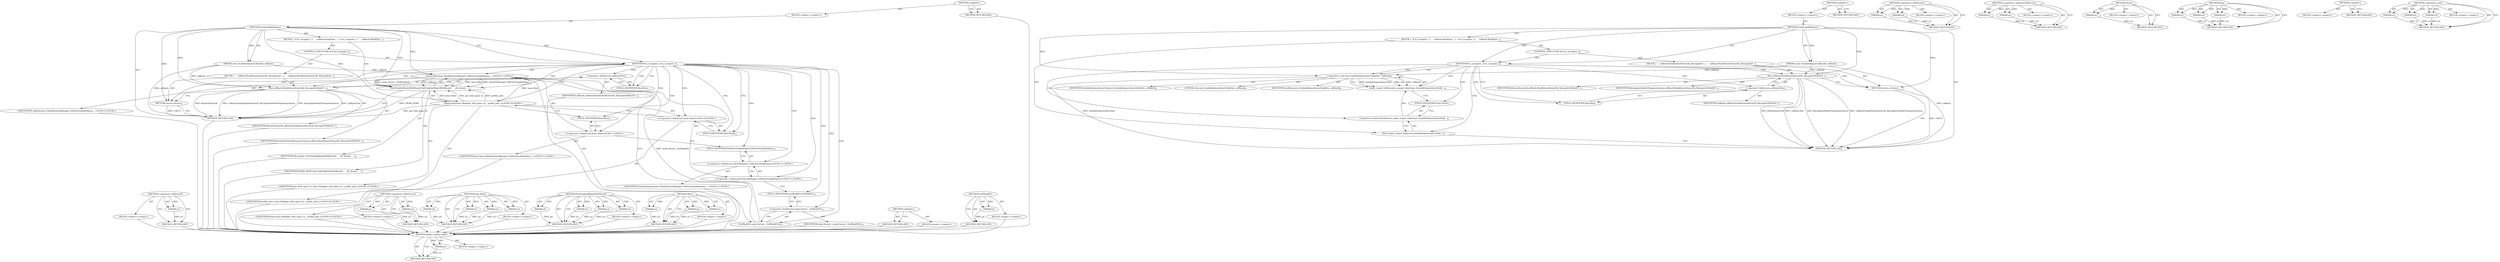 digraph "GetWeakPtr" {
vulnerable_68 [label=<(METHOD,make_scoped_refptr)>];
vulnerable_69 [label=<(PARAM,p1)>];
vulnerable_70 [label=<(BLOCK,&lt;empty&gt;,&lt;empty&gt;)>];
vulnerable_71 [label=<(METHOD_RETURN,ANY)>];
vulnerable_6 [label=<(METHOD,&lt;global&gt;)<SUB>1</SUB>>];
vulnerable_7 [label=<(BLOCK,&lt;empty&gt;,&lt;empty&gt;)<SUB>1</SUB>>];
vulnerable_8 [label=<(METHOD,GetAvailableSpace)<SUB>1</SUB>>];
vulnerable_9 [label=<(PARAM,const AvailableSpaceCallback&amp; callback)<SUB>1</SUB>>];
vulnerable_10 [label=<(BLOCK,{
  if (is_incognito_) {
     callback.Run(kQuo...,{
  if (is_incognito_) {
     callback.Run(kQuo...)<SUB>1</SUB>>];
vulnerable_11 [label=<(CONTROL_STRUCTURE,IF,if (is_incognito_))<SUB>2</SUB>>];
vulnerable_12 [label=<(IDENTIFIER,is_incognito_,if (is_incognito_))<SUB>2</SUB>>];
vulnerable_13 [label=<(BLOCK,{
     callback.Run(kQuotaStatusOk, kIncognitoD...,{
     callback.Run(kQuotaStatusOk, kIncognitoD...)<SUB>2</SUB>>];
vulnerable_14 [label=<(Run,callback.Run(kQuotaStatusOk, kIncognitoDefaultT...)<SUB>3</SUB>>];
vulnerable_15 [label=<(&lt;operator&gt;.fieldAccess,callback.Run)<SUB>3</SUB>>];
vulnerable_16 [label=<(IDENTIFIER,callback,callback.Run(kQuotaStatusOk, kIncognitoDefaultT...)<SUB>3</SUB>>];
vulnerable_17 [label=<(FIELD_IDENTIFIER,Run,Run)<SUB>3</SUB>>];
vulnerable_18 [label=<(IDENTIFIER,kQuotaStatusOk,callback.Run(kQuotaStatusOk, kIncognitoDefaultT...)<SUB>3</SUB>>];
vulnerable_19 [label=<(IDENTIFIER,kIncognitoDefaultTemporaryQuota,callback.Run(kQuotaStatusOk, kIncognitoDefaultT...)<SUB>3</SUB>>];
vulnerable_20 [label=<(RETURN,return;,return;)<SUB>4</SUB>>];
vulnerable_21 [label=<(Start,make_scoped_refptr(new AvailableSpaceQueryTask(...)<SUB>6</SUB>>];
vulnerable_22 [label=<(&lt;operator&gt;.indirectFieldAccess,make_scoped_refptr(new AvailableSpaceQueryTask(...)<SUB>6</SUB>>];
vulnerable_23 [label=<(make_scoped_refptr,make_scoped_refptr(new AvailableSpaceQueryTask(...)<SUB>6</SUB>>];
vulnerable_24 [label=<(&lt;operator&gt;.new,new AvailableSpaceQueryTask(this, callback))<SUB>6</SUB>>];
vulnerable_25 [label=<(IDENTIFIER,AvailableSpaceQueryTask,new AvailableSpaceQueryTask(this, callback))<SUB>6</SUB>>];
vulnerable_26 [label=<(LITERAL,this,new AvailableSpaceQueryTask(this, callback))<SUB>6</SUB>>];
vulnerable_27 [label=<(IDENTIFIER,callback,new AvailableSpaceQueryTask(this, callback))<SUB>6</SUB>>];
vulnerable_28 [label=<(FIELD_IDENTIFIER,Start,Start)<SUB>6</SUB>>];
vulnerable_29 [label=<(METHOD_RETURN,void)<SUB>1</SUB>>];
vulnerable_31 [label=<(METHOD_RETURN,ANY)<SUB>1</SUB>>];
vulnerable_54 [label=<(METHOD,&lt;operator&gt;.fieldAccess)>];
vulnerable_55 [label=<(PARAM,p1)>];
vulnerable_56 [label=<(PARAM,p2)>];
vulnerable_57 [label=<(BLOCK,&lt;empty&gt;,&lt;empty&gt;)>];
vulnerable_58 [label=<(METHOD_RETURN,ANY)>];
vulnerable_63 [label=<(METHOD,&lt;operator&gt;.indirectFieldAccess)>];
vulnerable_64 [label=<(PARAM,p1)>];
vulnerable_65 [label=<(PARAM,p2)>];
vulnerable_66 [label=<(BLOCK,&lt;empty&gt;,&lt;empty&gt;)>];
vulnerable_67 [label=<(METHOD_RETURN,ANY)>];
vulnerable_59 [label=<(METHOD,Start)>];
vulnerable_60 [label=<(PARAM,p1)>];
vulnerable_61 [label=<(BLOCK,&lt;empty&gt;,&lt;empty&gt;)>];
vulnerable_62 [label=<(METHOD_RETURN,ANY)>];
vulnerable_48 [label=<(METHOD,Run)>];
vulnerable_49 [label=<(PARAM,p1)>];
vulnerable_50 [label=<(PARAM,p2)>];
vulnerable_51 [label=<(PARAM,p3)>];
vulnerable_52 [label=<(BLOCK,&lt;empty&gt;,&lt;empty&gt;)>];
vulnerable_53 [label=<(METHOD_RETURN,ANY)>];
vulnerable_42 [label=<(METHOD,&lt;global&gt;)<SUB>1</SUB>>];
vulnerable_43 [label=<(BLOCK,&lt;empty&gt;,&lt;empty&gt;)>];
vulnerable_44 [label=<(METHOD_RETURN,ANY)>];
vulnerable_72 [label=<(METHOD,&lt;operator&gt;.new)>];
vulnerable_73 [label=<(PARAM,p1)>];
vulnerable_74 [label=<(PARAM,p2)>];
vulnerable_75 [label=<(PARAM,p3)>];
vulnerable_76 [label=<(BLOCK,&lt;empty&gt;,&lt;empty&gt;)>];
vulnerable_77 [label=<(METHOD_RETURN,ANY)>];
fixed_87 [label=<(METHOD,&lt;operator&gt;.addressOf)>];
fixed_88 [label=<(PARAM,p1)>];
fixed_89 [label=<(BLOCK,&lt;empty&gt;,&lt;empty&gt;)>];
fixed_90 [label=<(METHOD_RETURN,ANY)>];
fixed_6 [label=<(METHOD,&lt;global&gt;)<SUB>1</SUB>>];
fixed_7 [label=<(BLOCK,&lt;empty&gt;,&lt;empty&gt;)<SUB>1</SUB>>];
fixed_8 [label=<(METHOD,GetAvailableSpace)<SUB>1</SUB>>];
fixed_9 [label=<(PARAM,const AvailableSpaceCallback&amp; callback)<SUB>1</SUB>>];
fixed_10 [label=<(BLOCK,{
  if (is_incognito_) {
     callback.Run(kQuo...,{
  if (is_incognito_) {
     callback.Run(kQuo...)<SUB>1</SUB>>];
fixed_11 [label=<(CONTROL_STRUCTURE,IF,if (is_incognito_))<SUB>2</SUB>>];
fixed_12 [label=<(IDENTIFIER,is_incognito_,if (is_incognito_))<SUB>2</SUB>>];
fixed_13 [label=<(BLOCK,{
     callback.Run(kQuotaStatusOk, kIncognitoD...,{
     callback.Run(kQuotaStatusOk, kIncognitoD...)<SUB>2</SUB>>];
fixed_14 [label=<(Run,callback.Run(kQuotaStatusOk, kIncognitoDefaultT...)<SUB>3</SUB>>];
fixed_15 [label=<(&lt;operator&gt;.fieldAccess,callback.Run)<SUB>3</SUB>>];
fixed_16 [label=<(IDENTIFIER,callback,callback.Run(kQuotaStatusOk, kIncognitoDefaultT...)<SUB>3</SUB>>];
fixed_17 [label=<(FIELD_IDENTIFIER,Run,Run)<SUB>3</SUB>>];
fixed_18 [label=<(IDENTIFIER,kQuotaStatusOk,callback.Run(kQuotaStatusOk, kIncognitoDefaultT...)<SUB>3</SUB>>];
fixed_19 [label=<(IDENTIFIER,kIncognitoDefaultTemporaryQuota,callback.Run(kQuotaStatusOk, kIncognitoDefaultT...)<SUB>3</SUB>>];
fixed_20 [label=<(RETURN,return;,return;)<SUB>4</SUB>>];
fixed_21 [label=<(PostTaskAndReplyWithResult,PostTaskAndReplyWithResult(
      db_thread_,
 ...)<SUB>7</SUB>>];
fixed_22 [label=<(IDENTIFIER,db_thread_,PostTaskAndReplyWithResult(
      db_thread_,
 ...)<SUB>8</SUB>>];
fixed_23 [label=<(IDENTIFIER,FROM_HERE,PostTaskAndReplyWithResult(
      db_thread_,
 ...)<SUB>9</SUB>>];
fixed_24 [label="<(base.Bind,base::Bind(get_disk_space_fn_, profile_path_))<SUB>10</SUB>>"];
fixed_25 [label="<(&lt;operator&gt;.fieldAccess,base::Bind)<SUB>10</SUB>>"];
fixed_26 [label="<(IDENTIFIER,base,base::Bind(get_disk_space_fn_, profile_path_))<SUB>10</SUB>>"];
fixed_27 [label=<(FIELD_IDENTIFIER,Bind,Bind)<SUB>10</SUB>>];
fixed_28 [label="<(IDENTIFIER,get_disk_space_fn_,base::Bind(get_disk_space_fn_, profile_path_))<SUB>10</SUB>>"];
fixed_29 [label="<(IDENTIFIER,profile_path_,base::Bind(get_disk_space_fn_, profile_path_))<SUB>10</SUB>>"];
fixed_30 [label="<(base.Bind,base::Bind(&amp;QuotaManager::DidGetAvailableSpace,...)<SUB>11</SUB>>"];
fixed_31 [label="<(&lt;operator&gt;.fieldAccess,base::Bind)<SUB>11</SUB>>"];
fixed_32 [label="<(IDENTIFIER,base,base::Bind(&amp;QuotaManager::DidGetAvailableSpace,...)<SUB>11</SUB>>"];
fixed_33 [label=<(FIELD_IDENTIFIER,Bind,Bind)<SUB>11</SUB>>];
fixed_34 [label="<(&lt;operator&gt;.addressOf,&amp;QuotaManager::DidGetAvailableSpace)<SUB>11</SUB>>"];
fixed_35 [label="<(&lt;operator&gt;.fieldAccess,QuotaManager::DidGetAvailableSpace)<SUB>11</SUB>>"];
fixed_36 [label="<(IDENTIFIER,QuotaManager,base::Bind(&amp;QuotaManager::DidGetAvailableSpace,...)<SUB>11</SUB>>"];
fixed_37 [label=<(FIELD_IDENTIFIER,DidGetAvailableSpace,DidGetAvailableSpace)<SUB>11</SUB>>];
fixed_38 [label=<(GetWeakPtr,weak_factory_.GetWeakPtr())<SUB>12</SUB>>];
fixed_39 [label=<(&lt;operator&gt;.fieldAccess,weak_factory_.GetWeakPtr)<SUB>12</SUB>>];
fixed_40 [label=<(IDENTIFIER,weak_factory_,weak_factory_.GetWeakPtr())<SUB>12</SUB>>];
fixed_41 [label=<(FIELD_IDENTIFIER,GetWeakPtr,GetWeakPtr)<SUB>12</SUB>>];
fixed_42 [label="<(IDENTIFIER,callback,base::Bind(&amp;QuotaManager::DidGetAvailableSpace,...)<SUB>13</SUB>>"];
fixed_43 [label=<(METHOD_RETURN,void)<SUB>1</SUB>>];
fixed_45 [label=<(METHOD_RETURN,ANY)<SUB>1</SUB>>];
fixed_68 [label=<(METHOD,&lt;operator&gt;.fieldAccess)>];
fixed_69 [label=<(PARAM,p1)>];
fixed_70 [label=<(PARAM,p2)>];
fixed_71 [label=<(BLOCK,&lt;empty&gt;,&lt;empty&gt;)>];
fixed_72 [label=<(METHOD_RETURN,ANY)>];
fixed_80 [label=<(METHOD,base.Bind)>];
fixed_81 [label=<(PARAM,p1)>];
fixed_82 [label=<(PARAM,p2)>];
fixed_83 [label=<(PARAM,p3)>];
fixed_84 [label=<(PARAM,p4)>];
fixed_85 [label=<(BLOCK,&lt;empty&gt;,&lt;empty&gt;)>];
fixed_86 [label=<(METHOD_RETURN,ANY)>];
fixed_73 [label=<(METHOD,PostTaskAndReplyWithResult)>];
fixed_74 [label=<(PARAM,p1)>];
fixed_75 [label=<(PARAM,p2)>];
fixed_76 [label=<(PARAM,p3)>];
fixed_77 [label=<(PARAM,p4)>];
fixed_78 [label=<(BLOCK,&lt;empty&gt;,&lt;empty&gt;)>];
fixed_79 [label=<(METHOD_RETURN,ANY)>];
fixed_62 [label=<(METHOD,Run)>];
fixed_63 [label=<(PARAM,p1)>];
fixed_64 [label=<(PARAM,p2)>];
fixed_65 [label=<(PARAM,p3)>];
fixed_66 [label=<(BLOCK,&lt;empty&gt;,&lt;empty&gt;)>];
fixed_67 [label=<(METHOD_RETURN,ANY)>];
fixed_56 [label=<(METHOD,&lt;global&gt;)<SUB>1</SUB>>];
fixed_57 [label=<(BLOCK,&lt;empty&gt;,&lt;empty&gt;)>];
fixed_58 [label=<(METHOD_RETURN,ANY)>];
fixed_91 [label=<(METHOD,GetWeakPtr)>];
fixed_92 [label=<(PARAM,p1)>];
fixed_93 [label=<(BLOCK,&lt;empty&gt;,&lt;empty&gt;)>];
fixed_94 [label=<(METHOD_RETURN,ANY)>];
vulnerable_68 -> vulnerable_69  [key=0, label="AST: "];
vulnerable_68 -> vulnerable_69  [key=1, label="DDG: "];
vulnerable_68 -> vulnerable_70  [key=0, label="AST: "];
vulnerable_68 -> vulnerable_71  [key=0, label="AST: "];
vulnerable_68 -> vulnerable_71  [key=1, label="CFG: "];
vulnerable_69 -> vulnerable_71  [key=0, label="DDG: p1"];
vulnerable_6 -> vulnerable_7  [key=0, label="AST: "];
vulnerable_6 -> vulnerable_31  [key=0, label="AST: "];
vulnerable_6 -> vulnerable_31  [key=1, label="CFG: "];
vulnerable_7 -> vulnerable_8  [key=0, label="AST: "];
vulnerable_8 -> vulnerable_9  [key=0, label="AST: "];
vulnerable_8 -> vulnerable_9  [key=1, label="DDG: "];
vulnerable_8 -> vulnerable_10  [key=0, label="AST: "];
vulnerable_8 -> vulnerable_29  [key=0, label="AST: "];
vulnerable_8 -> vulnerable_12  [key=0, label="CFG: "];
vulnerable_8 -> vulnerable_12  [key=1, label="DDG: "];
vulnerable_8 -> vulnerable_20  [key=0, label="DDG: "];
vulnerable_8 -> vulnerable_14  [key=0, label="DDG: "];
vulnerable_8 -> vulnerable_24  [key=0, label="DDG: "];
vulnerable_9 -> vulnerable_29  [key=0, label="DDG: callback"];
vulnerable_9 -> vulnerable_14  [key=0, label="DDG: callback"];
vulnerable_9 -> vulnerable_24  [key=0, label="DDG: callback"];
vulnerable_10 -> vulnerable_11  [key=0, label="AST: "];
vulnerable_10 -> vulnerable_21  [key=0, label="AST: "];
vulnerable_11 -> vulnerable_12  [key=0, label="AST: "];
vulnerable_11 -> vulnerable_13  [key=0, label="AST: "];
vulnerable_12 -> vulnerable_17  [key=0, label="CFG: "];
vulnerable_12 -> vulnerable_17  [key=1, label="CDG: "];
vulnerable_12 -> vulnerable_24  [key=0, label="CFG: "];
vulnerable_12 -> vulnerable_24  [key=1, label="CDG: "];
vulnerable_12 -> vulnerable_15  [key=0, label="CDG: "];
vulnerable_12 -> vulnerable_21  [key=0, label="CDG: "];
vulnerable_12 -> vulnerable_14  [key=0, label="CDG: "];
vulnerable_12 -> vulnerable_23  [key=0, label="CDG: "];
vulnerable_12 -> vulnerable_28  [key=0, label="CDG: "];
vulnerable_12 -> vulnerable_20  [key=0, label="CDG: "];
vulnerable_12 -> vulnerable_22  [key=0, label="CDG: "];
vulnerable_13 -> vulnerable_14  [key=0, label="AST: "];
vulnerable_13 -> vulnerable_20  [key=0, label="AST: "];
vulnerable_14 -> vulnerable_15  [key=0, label="AST: "];
vulnerable_14 -> vulnerable_18  [key=0, label="AST: "];
vulnerable_14 -> vulnerable_19  [key=0, label="AST: "];
vulnerable_14 -> vulnerable_20  [key=0, label="CFG: "];
vulnerable_14 -> vulnerable_29  [key=0, label="DDG: callback.Run"];
vulnerable_14 -> vulnerable_29  [key=1, label="DDG: kIncognitoDefaultTemporaryQuota"];
vulnerable_14 -> vulnerable_29  [key=2, label="DDG: callback.Run(kQuotaStatusOk, kIncognitoDefaultTemporaryQuota)"];
vulnerable_14 -> vulnerable_29  [key=3, label="DDG: kQuotaStatusOk"];
vulnerable_15 -> vulnerable_16  [key=0, label="AST: "];
vulnerable_15 -> vulnerable_17  [key=0, label="AST: "];
vulnerable_15 -> vulnerable_14  [key=0, label="CFG: "];
vulnerable_17 -> vulnerable_15  [key=0, label="CFG: "];
vulnerable_20 -> vulnerable_29  [key=0, label="CFG: "];
vulnerable_20 -> vulnerable_29  [key=1, label="DDG: &lt;RET&gt;"];
vulnerable_21 -> vulnerable_22  [key=0, label="AST: "];
vulnerable_21 -> vulnerable_29  [key=0, label="CFG: "];
vulnerable_22 -> vulnerable_23  [key=0, label="AST: "];
vulnerable_22 -> vulnerable_28  [key=0, label="AST: "];
vulnerable_22 -> vulnerable_21  [key=0, label="CFG: "];
vulnerable_23 -> vulnerable_24  [key=0, label="AST: "];
vulnerable_23 -> vulnerable_28  [key=0, label="CFG: "];
vulnerable_24 -> vulnerable_25  [key=0, label="AST: "];
vulnerable_24 -> vulnerable_26  [key=0, label="AST: "];
vulnerable_24 -> vulnerable_27  [key=0, label="AST: "];
vulnerable_24 -> vulnerable_23  [key=0, label="CFG: "];
vulnerable_24 -> vulnerable_23  [key=1, label="DDG: AvailableSpaceQueryTask"];
vulnerable_24 -> vulnerable_23  [key=2, label="DDG: this"];
vulnerable_24 -> vulnerable_23  [key=3, label="DDG: callback"];
vulnerable_24 -> vulnerable_29  [key=0, label="DDG: AvailableSpaceQueryTask"];
vulnerable_28 -> vulnerable_22  [key=0, label="CFG: "];
vulnerable_54 -> vulnerable_55  [key=0, label="AST: "];
vulnerable_54 -> vulnerable_55  [key=1, label="DDG: "];
vulnerable_54 -> vulnerable_57  [key=0, label="AST: "];
vulnerable_54 -> vulnerable_56  [key=0, label="AST: "];
vulnerable_54 -> vulnerable_56  [key=1, label="DDG: "];
vulnerable_54 -> vulnerable_58  [key=0, label="AST: "];
vulnerable_54 -> vulnerable_58  [key=1, label="CFG: "];
vulnerable_55 -> vulnerable_58  [key=0, label="DDG: p1"];
vulnerable_56 -> vulnerable_58  [key=0, label="DDG: p2"];
vulnerable_63 -> vulnerable_64  [key=0, label="AST: "];
vulnerable_63 -> vulnerable_64  [key=1, label="DDG: "];
vulnerable_63 -> vulnerable_66  [key=0, label="AST: "];
vulnerable_63 -> vulnerable_65  [key=0, label="AST: "];
vulnerable_63 -> vulnerable_65  [key=1, label="DDG: "];
vulnerable_63 -> vulnerable_67  [key=0, label="AST: "];
vulnerable_63 -> vulnerable_67  [key=1, label="CFG: "];
vulnerable_64 -> vulnerable_67  [key=0, label="DDG: p1"];
vulnerable_65 -> vulnerable_67  [key=0, label="DDG: p2"];
vulnerable_59 -> vulnerable_60  [key=0, label="AST: "];
vulnerable_59 -> vulnerable_60  [key=1, label="DDG: "];
vulnerable_59 -> vulnerable_61  [key=0, label="AST: "];
vulnerable_59 -> vulnerable_62  [key=0, label="AST: "];
vulnerable_59 -> vulnerable_62  [key=1, label="CFG: "];
vulnerable_60 -> vulnerable_62  [key=0, label="DDG: p1"];
vulnerable_48 -> vulnerable_49  [key=0, label="AST: "];
vulnerable_48 -> vulnerable_49  [key=1, label="DDG: "];
vulnerable_48 -> vulnerable_52  [key=0, label="AST: "];
vulnerable_48 -> vulnerable_50  [key=0, label="AST: "];
vulnerable_48 -> vulnerable_50  [key=1, label="DDG: "];
vulnerable_48 -> vulnerable_53  [key=0, label="AST: "];
vulnerable_48 -> vulnerable_53  [key=1, label="CFG: "];
vulnerable_48 -> vulnerable_51  [key=0, label="AST: "];
vulnerable_48 -> vulnerable_51  [key=1, label="DDG: "];
vulnerable_49 -> vulnerable_53  [key=0, label="DDG: p1"];
vulnerable_50 -> vulnerable_53  [key=0, label="DDG: p2"];
vulnerable_51 -> vulnerable_53  [key=0, label="DDG: p3"];
vulnerable_42 -> vulnerable_43  [key=0, label="AST: "];
vulnerable_42 -> vulnerable_44  [key=0, label="AST: "];
vulnerable_42 -> vulnerable_44  [key=1, label="CFG: "];
vulnerable_72 -> vulnerable_73  [key=0, label="AST: "];
vulnerable_72 -> vulnerable_73  [key=1, label="DDG: "];
vulnerable_72 -> vulnerable_76  [key=0, label="AST: "];
vulnerable_72 -> vulnerable_74  [key=0, label="AST: "];
vulnerable_72 -> vulnerable_74  [key=1, label="DDG: "];
vulnerable_72 -> vulnerable_77  [key=0, label="AST: "];
vulnerable_72 -> vulnerable_77  [key=1, label="CFG: "];
vulnerable_72 -> vulnerable_75  [key=0, label="AST: "];
vulnerable_72 -> vulnerable_75  [key=1, label="DDG: "];
vulnerable_73 -> vulnerable_77  [key=0, label="DDG: p1"];
vulnerable_74 -> vulnerable_77  [key=0, label="DDG: p2"];
vulnerable_75 -> vulnerable_77  [key=0, label="DDG: p3"];
fixed_87 -> fixed_88  [key=0, label="AST: "];
fixed_87 -> fixed_88  [key=1, label="DDG: "];
fixed_87 -> fixed_89  [key=0, label="AST: "];
fixed_87 -> fixed_90  [key=0, label="AST: "];
fixed_87 -> fixed_90  [key=1, label="CFG: "];
fixed_88 -> fixed_90  [key=0, label="DDG: p1"];
fixed_89 -> vulnerable_68  [key=0];
fixed_90 -> vulnerable_68  [key=0];
fixed_6 -> fixed_7  [key=0, label="AST: "];
fixed_6 -> fixed_45  [key=0, label="AST: "];
fixed_6 -> fixed_45  [key=1, label="CFG: "];
fixed_7 -> fixed_8  [key=0, label="AST: "];
fixed_8 -> fixed_9  [key=0, label="AST: "];
fixed_8 -> fixed_9  [key=1, label="DDG: "];
fixed_8 -> fixed_10  [key=0, label="AST: "];
fixed_8 -> fixed_43  [key=0, label="AST: "];
fixed_8 -> fixed_12  [key=0, label="CFG: "];
fixed_8 -> fixed_12  [key=1, label="DDG: "];
fixed_8 -> fixed_21  [key=0, label="DDG: "];
fixed_8 -> fixed_20  [key=0, label="DDG: "];
fixed_8 -> fixed_24  [key=0, label="DDG: "];
fixed_8 -> fixed_30  [key=0, label="DDG: "];
fixed_8 -> fixed_14  [key=0, label="DDG: "];
fixed_9 -> fixed_43  [key=0, label="DDG: callback"];
fixed_9 -> fixed_30  [key=0, label="DDG: callback"];
fixed_9 -> fixed_14  [key=0, label="DDG: callback"];
fixed_10 -> fixed_11  [key=0, label="AST: "];
fixed_10 -> fixed_21  [key=0, label="AST: "];
fixed_11 -> fixed_12  [key=0, label="AST: "];
fixed_11 -> fixed_13  [key=0, label="AST: "];
fixed_12 -> fixed_17  [key=0, label="CFG: "];
fixed_12 -> fixed_17  [key=1, label="CDG: "];
fixed_12 -> fixed_27  [key=0, label="CFG: "];
fixed_12 -> fixed_27  [key=1, label="CDG: "];
fixed_12 -> fixed_24  [key=0, label="CDG: "];
fixed_12 -> fixed_15  [key=0, label="CDG: "];
fixed_12 -> fixed_30  [key=0, label="CDG: "];
fixed_12 -> fixed_34  [key=0, label="CDG: "];
fixed_12 -> fixed_21  [key=0, label="CDG: "];
fixed_12 -> fixed_14  [key=0, label="CDG: "];
fixed_12 -> fixed_33  [key=0, label="CDG: "];
fixed_12 -> fixed_37  [key=0, label="CDG: "];
fixed_12 -> fixed_20  [key=0, label="CDG: "];
fixed_12 -> fixed_38  [key=0, label="CDG: "];
fixed_12 -> fixed_25  [key=0, label="CDG: "];
fixed_12 -> fixed_41  [key=0, label="CDG: "];
fixed_12 -> fixed_35  [key=0, label="CDG: "];
fixed_12 -> fixed_39  [key=0, label="CDG: "];
fixed_12 -> fixed_31  [key=0, label="CDG: "];
fixed_13 -> fixed_14  [key=0, label="AST: "];
fixed_13 -> fixed_20  [key=0, label="AST: "];
fixed_14 -> fixed_15  [key=0, label="AST: "];
fixed_14 -> fixed_18  [key=0, label="AST: "];
fixed_14 -> fixed_19  [key=0, label="AST: "];
fixed_14 -> fixed_20  [key=0, label="CFG: "];
fixed_14 -> fixed_43  [key=0, label="DDG: callback.Run"];
fixed_14 -> fixed_43  [key=1, label="DDG: kQuotaStatusOk"];
fixed_14 -> fixed_43  [key=2, label="DDG: callback.Run(kQuotaStatusOk, kIncognitoDefaultTemporaryQuota)"];
fixed_14 -> fixed_43  [key=3, label="DDG: kIncognitoDefaultTemporaryQuota"];
fixed_15 -> fixed_16  [key=0, label="AST: "];
fixed_15 -> fixed_17  [key=0, label="AST: "];
fixed_15 -> fixed_14  [key=0, label="CFG: "];
fixed_16 -> vulnerable_68  [key=0];
fixed_17 -> fixed_15  [key=0, label="CFG: "];
fixed_18 -> vulnerable_68  [key=0];
fixed_19 -> vulnerable_68  [key=0];
fixed_20 -> fixed_43  [key=0, label="CFG: "];
fixed_20 -> fixed_43  [key=1, label="DDG: &lt;RET&gt;"];
fixed_21 -> fixed_22  [key=0, label="AST: "];
fixed_21 -> fixed_23  [key=0, label="AST: "];
fixed_21 -> fixed_24  [key=0, label="AST: "];
fixed_21 -> fixed_30  [key=0, label="AST: "];
fixed_21 -> fixed_43  [key=0, label="CFG: "];
fixed_21 -> fixed_43  [key=1, label="DDG: FROM_HERE"];
fixed_22 -> vulnerable_68  [key=0];
fixed_23 -> vulnerable_68  [key=0];
fixed_24 -> fixed_25  [key=0, label="AST: "];
fixed_24 -> fixed_28  [key=0, label="AST: "];
fixed_24 -> fixed_29  [key=0, label="AST: "];
fixed_24 -> fixed_33  [key=0, label="CFG: "];
fixed_24 -> fixed_43  [key=0, label="DDG: get_disk_space_fn_"];
fixed_24 -> fixed_21  [key=0, label="DDG: base::Bind"];
fixed_24 -> fixed_21  [key=1, label="DDG: get_disk_space_fn_"];
fixed_24 -> fixed_21  [key=2, label="DDG: profile_path_"];
fixed_24 -> fixed_30  [key=0, label="DDG: base::Bind"];
fixed_25 -> fixed_26  [key=0, label="AST: "];
fixed_25 -> fixed_27  [key=0, label="AST: "];
fixed_25 -> fixed_24  [key=0, label="CFG: "];
fixed_26 -> vulnerable_68  [key=0];
fixed_27 -> fixed_25  [key=0, label="CFG: "];
fixed_28 -> vulnerable_68  [key=0];
fixed_29 -> vulnerable_68  [key=0];
fixed_30 -> fixed_31  [key=0, label="AST: "];
fixed_30 -> fixed_34  [key=0, label="AST: "];
fixed_30 -> fixed_38  [key=0, label="AST: "];
fixed_30 -> fixed_42  [key=0, label="AST: "];
fixed_30 -> fixed_21  [key=0, label="CFG: "];
fixed_30 -> fixed_21  [key=1, label="DDG: base::Bind"];
fixed_30 -> fixed_21  [key=2, label="DDG: &amp;QuotaManager::DidGetAvailableSpace"];
fixed_30 -> fixed_21  [key=3, label="DDG: weak_factory_.GetWeakPtr()"];
fixed_30 -> fixed_21  [key=4, label="DDG: callback"];
fixed_31 -> fixed_32  [key=0, label="AST: "];
fixed_31 -> fixed_33  [key=0, label="AST: "];
fixed_31 -> fixed_37  [key=0, label="CFG: "];
fixed_32 -> vulnerable_68  [key=0];
fixed_33 -> fixed_31  [key=0, label="CFG: "];
fixed_34 -> fixed_35  [key=0, label="AST: "];
fixed_34 -> fixed_41  [key=0, label="CFG: "];
fixed_35 -> fixed_36  [key=0, label="AST: "];
fixed_35 -> fixed_37  [key=0, label="AST: "];
fixed_35 -> fixed_34  [key=0, label="CFG: "];
fixed_36 -> vulnerable_68  [key=0];
fixed_37 -> fixed_35  [key=0, label="CFG: "];
fixed_38 -> fixed_39  [key=0, label="AST: "];
fixed_38 -> fixed_30  [key=0, label="CFG: "];
fixed_38 -> fixed_30  [key=1, label="DDG: weak_factory_.GetWeakPtr"];
fixed_39 -> fixed_40  [key=0, label="AST: "];
fixed_39 -> fixed_41  [key=0, label="AST: "];
fixed_39 -> fixed_38  [key=0, label="CFG: "];
fixed_40 -> vulnerable_68  [key=0];
fixed_41 -> fixed_39  [key=0, label="CFG: "];
fixed_42 -> vulnerable_68  [key=0];
fixed_43 -> vulnerable_68  [key=0];
fixed_45 -> vulnerable_68  [key=0];
fixed_68 -> fixed_69  [key=0, label="AST: "];
fixed_68 -> fixed_69  [key=1, label="DDG: "];
fixed_68 -> fixed_71  [key=0, label="AST: "];
fixed_68 -> fixed_70  [key=0, label="AST: "];
fixed_68 -> fixed_70  [key=1, label="DDG: "];
fixed_68 -> fixed_72  [key=0, label="AST: "];
fixed_68 -> fixed_72  [key=1, label="CFG: "];
fixed_69 -> fixed_72  [key=0, label="DDG: p1"];
fixed_70 -> fixed_72  [key=0, label="DDG: p2"];
fixed_71 -> vulnerable_68  [key=0];
fixed_72 -> vulnerable_68  [key=0];
fixed_80 -> fixed_81  [key=0, label="AST: "];
fixed_80 -> fixed_81  [key=1, label="DDG: "];
fixed_80 -> fixed_85  [key=0, label="AST: "];
fixed_80 -> fixed_82  [key=0, label="AST: "];
fixed_80 -> fixed_82  [key=1, label="DDG: "];
fixed_80 -> fixed_86  [key=0, label="AST: "];
fixed_80 -> fixed_86  [key=1, label="CFG: "];
fixed_80 -> fixed_83  [key=0, label="AST: "];
fixed_80 -> fixed_83  [key=1, label="DDG: "];
fixed_80 -> fixed_84  [key=0, label="AST: "];
fixed_80 -> fixed_84  [key=1, label="DDG: "];
fixed_81 -> fixed_86  [key=0, label="DDG: p1"];
fixed_82 -> fixed_86  [key=0, label="DDG: p2"];
fixed_83 -> fixed_86  [key=0, label="DDG: p3"];
fixed_84 -> fixed_86  [key=0, label="DDG: p4"];
fixed_85 -> vulnerable_68  [key=0];
fixed_86 -> vulnerable_68  [key=0];
fixed_73 -> fixed_74  [key=0, label="AST: "];
fixed_73 -> fixed_74  [key=1, label="DDG: "];
fixed_73 -> fixed_78  [key=0, label="AST: "];
fixed_73 -> fixed_75  [key=0, label="AST: "];
fixed_73 -> fixed_75  [key=1, label="DDG: "];
fixed_73 -> fixed_79  [key=0, label="AST: "];
fixed_73 -> fixed_79  [key=1, label="CFG: "];
fixed_73 -> fixed_76  [key=0, label="AST: "];
fixed_73 -> fixed_76  [key=1, label="DDG: "];
fixed_73 -> fixed_77  [key=0, label="AST: "];
fixed_73 -> fixed_77  [key=1, label="DDG: "];
fixed_74 -> fixed_79  [key=0, label="DDG: p1"];
fixed_75 -> fixed_79  [key=0, label="DDG: p2"];
fixed_76 -> fixed_79  [key=0, label="DDG: p3"];
fixed_77 -> fixed_79  [key=0, label="DDG: p4"];
fixed_78 -> vulnerable_68  [key=0];
fixed_79 -> vulnerable_68  [key=0];
fixed_62 -> fixed_63  [key=0, label="AST: "];
fixed_62 -> fixed_63  [key=1, label="DDG: "];
fixed_62 -> fixed_66  [key=0, label="AST: "];
fixed_62 -> fixed_64  [key=0, label="AST: "];
fixed_62 -> fixed_64  [key=1, label="DDG: "];
fixed_62 -> fixed_67  [key=0, label="AST: "];
fixed_62 -> fixed_67  [key=1, label="CFG: "];
fixed_62 -> fixed_65  [key=0, label="AST: "];
fixed_62 -> fixed_65  [key=1, label="DDG: "];
fixed_63 -> fixed_67  [key=0, label="DDG: p1"];
fixed_64 -> fixed_67  [key=0, label="DDG: p2"];
fixed_65 -> fixed_67  [key=0, label="DDG: p3"];
fixed_66 -> vulnerable_68  [key=0];
fixed_67 -> vulnerable_68  [key=0];
fixed_56 -> fixed_57  [key=0, label="AST: "];
fixed_56 -> fixed_58  [key=0, label="AST: "];
fixed_56 -> fixed_58  [key=1, label="CFG: "];
fixed_57 -> vulnerable_68  [key=0];
fixed_58 -> vulnerable_68  [key=0];
fixed_91 -> fixed_92  [key=0, label="AST: "];
fixed_91 -> fixed_92  [key=1, label="DDG: "];
fixed_91 -> fixed_93  [key=0, label="AST: "];
fixed_91 -> fixed_94  [key=0, label="AST: "];
fixed_91 -> fixed_94  [key=1, label="CFG: "];
fixed_92 -> fixed_94  [key=0, label="DDG: p1"];
fixed_93 -> vulnerable_68  [key=0];
fixed_94 -> vulnerable_68  [key=0];
}

